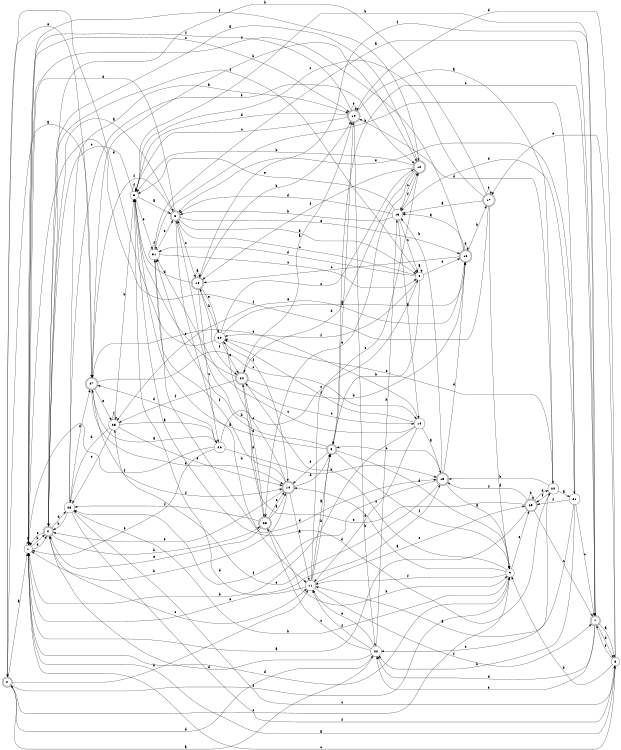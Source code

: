 digraph n26_2 {
__start0 [label="" shape="none"];

rankdir=LR;
size="8,5";

s0 [style="rounded,filled", color="black", fillcolor="white" shape="doublecircle", label="0"];
s1 [style="filled", color="black", fillcolor="white" shape="circle", label="1"];
s2 [style="rounded,filled", color="black", fillcolor="white" shape="doublecircle", label="2"];
s3 [style="rounded,filled", color="black", fillcolor="white" shape="doublecircle", label="3"];
s4 [style="filled", color="black", fillcolor="white" shape="circle", label="4"];
s5 [style="rounded,filled", color="black", fillcolor="white" shape="doublecircle", label="5"];
s6 [style="filled", color="black", fillcolor="white" shape="circle", label="6"];
s7 [style="rounded,filled", color="black", fillcolor="white" shape="doublecircle", label="7"];
s8 [style="filled", color="black", fillcolor="white" shape="circle", label="8"];
s9 [style="filled", color="black", fillcolor="white" shape="circle", label="9"];
s10 [style="rounded,filled", color="black", fillcolor="white" shape="doublecircle", label="10"];
s11 [style="filled", color="black", fillcolor="white" shape="circle", label="11"];
s12 [style="rounded,filled", color="black", fillcolor="white" shape="doublecircle", label="12"];
s13 [style="filled", color="black", fillcolor="white" shape="circle", label="13"];
s14 [style="filled", color="black", fillcolor="white" shape="circle", label="14"];
s15 [style="rounded,filled", color="black", fillcolor="white" shape="doublecircle", label="15"];
s16 [style="rounded,filled", color="black", fillcolor="white" shape="doublecircle", label="16"];
s17 [style="rounded,filled", color="black", fillcolor="white" shape="doublecircle", label="17"];
s18 [style="rounded,filled", color="black", fillcolor="white" shape="doublecircle", label="18"];
s19 [style="rounded,filled", color="black", fillcolor="white" shape="doublecircle", label="19"];
s20 [style="filled", color="black", fillcolor="white" shape="circle", label="20"];
s21 [style="filled", color="black", fillcolor="white" shape="circle", label="21"];
s22 [style="filled", color="black", fillcolor="white" shape="circle", label="22"];
s23 [style="rounded,filled", color="black", fillcolor="white" shape="doublecircle", label="23"];
s24 [style="rounded,filled", color="black", fillcolor="white" shape="doublecircle", label="24"];
s25 [style="filled", color="black", fillcolor="white" shape="circle", label="25"];
s26 [style="filled", color="black", fillcolor="white" shape="circle", label="26"];
s27 [style="rounded,filled", color="black", fillcolor="white" shape="doublecircle", label="27"];
s28 [style="filled", color="black", fillcolor="white" shape="circle", label="28"];
s29 [style="rounded,filled", color="black", fillcolor="white" shape="doublecircle", label="29"];
s30 [style="filled", color="black", fillcolor="white" shape="circle", label="30"];
s31 [style="filled", color="black", fillcolor="white" shape="circle", label="31"];
s0 -> s1 [label="a"];
s0 -> s11 [label="b"];
s0 -> s9 [label="c"];
s0 -> s22 [label="d"];
s0 -> s27 [label="e"];
s0 -> s9 [label="f"];
s1 -> s1 [label="a"];
s1 -> s2 [label="b"];
s1 -> s19 [label="c"];
s1 -> s2 [label="d"];
s1 -> s15 [label="e"];
s1 -> s12 [label="f"];
s2 -> s3 [label="a"];
s2 -> s23 [label="b"];
s2 -> s11 [label="c"];
s2 -> s28 [label="d"];
s2 -> s1 [label="e"];
s2 -> s4 [label="f"];
s3 -> s4 [label="a"];
s3 -> s11 [label="b"];
s3 -> s18 [label="c"];
s3 -> s1 [label="d"];
s3 -> s16 [label="e"];
s3 -> s27 [label="f"];
s4 -> s4 [label="a"];
s4 -> s5 [label="b"];
s4 -> s3 [label="c"];
s4 -> s31 [label="d"];
s4 -> s16 [label="e"];
s4 -> s30 [label="f"];
s5 -> s6 [label="a"];
s5 -> s31 [label="b"];
s5 -> s19 [label="c"];
s5 -> s9 [label="d"];
s5 -> s10 [label="e"];
s5 -> s9 [label="f"];
s6 -> s3 [label="a"];
s6 -> s7 [label="b"];
s6 -> s2 [label="c"];
s6 -> s20 [label="d"];
s6 -> s31 [label="e"];
s6 -> s6 [label="f"];
s7 -> s8 [label="a"];
s7 -> s8 [label="b"];
s7 -> s5 [label="c"];
s7 -> s22 [label="d"];
s7 -> s22 [label="e"];
s7 -> s18 [label="f"];
s8 -> s1 [label="a"];
s8 -> s9 [label="b"];
s8 -> s1 [label="c"];
s8 -> s19 [label="d"];
s8 -> s17 [label="e"];
s8 -> s7 [label="f"];
s9 -> s10 [label="a"];
s9 -> s28 [label="b"];
s9 -> s24 [label="c"];
s9 -> s1 [label="d"];
s9 -> s29 [label="e"];
s9 -> s11 [label="f"];
s10 -> s11 [label="a"];
s10 -> s1 [label="b"];
s10 -> s30 [label="c"];
s10 -> s5 [label="d"];
s10 -> s2 [label="e"];
s10 -> s31 [label="f"];
s11 -> s5 [label="a"];
s11 -> s5 [label="b"];
s11 -> s12 [label="c"];
s11 -> s6 [label="d"];
s11 -> s29 [label="e"];
s11 -> s7 [label="f"];
s12 -> s2 [label="a"];
s12 -> s6 [label="b"];
s12 -> s13 [label="c"];
s12 -> s24 [label="d"];
s12 -> s23 [label="e"];
s12 -> s18 [label="f"];
s13 -> s14 [label="a"];
s13 -> s3 [label="b"];
s13 -> s4 [label="c"];
s13 -> s3 [label="d"];
s13 -> s6 [label="e"];
s13 -> s12 [label="f"];
s14 -> s15 [label="a"];
s14 -> s1 [label="b"];
s14 -> s31 [label="c"];
s14 -> s11 [label="d"];
s14 -> s27 [label="e"];
s14 -> s30 [label="f"];
s15 -> s9 [label="a"];
s15 -> s13 [label="b"];
s15 -> s5 [label="c"];
s15 -> s16 [label="d"];
s15 -> s25 [label="e"];
s15 -> s28 [label="f"];
s16 -> s13 [label="a"];
s16 -> s17 [label="b"];
s16 -> s18 [label="c"];
s16 -> s16 [label="d"];
s16 -> s25 [label="e"];
s16 -> s1 [label="f"];
s17 -> s13 [label="a"];
s17 -> s2 [label="b"];
s17 -> s6 [label="c"];
s17 -> s9 [label="d"];
s17 -> s17 [label="e"];
s17 -> s1 [label="f"];
s18 -> s18 [label="a"];
s18 -> s19 [label="b"];
s18 -> s26 [label="c"];
s18 -> s6 [label="d"];
s18 -> s30 [label="e"];
s18 -> s24 [label="f"];
s19 -> s20 [label="a"];
s19 -> s22 [label="b"];
s19 -> s6 [label="c"];
s19 -> s6 [label="d"];
s19 -> s19 [label="e"];
s19 -> s1 [label="f"];
s20 -> s21 [label="a"];
s20 -> s15 [label="b"];
s20 -> s22 [label="c"];
s20 -> s19 [label="d"];
s20 -> s30 [label="e"];
s20 -> s29 [label="f"];
s21 -> s11 [label="a"];
s21 -> s22 [label="b"];
s21 -> s7 [label="c"];
s21 -> s13 [label="d"];
s21 -> s3 [label="e"];
s21 -> s29 [label="f"];
s22 -> s0 [label="a"];
s22 -> s13 [label="b"];
s22 -> s23 [label="c"];
s22 -> s2 [label="d"];
s22 -> s11 [label="e"];
s22 -> s11 [label="f"];
s23 -> s10 [label="a"];
s23 -> s9 [label="b"];
s23 -> s10 [label="c"];
s23 -> s24 [label="d"];
s23 -> s2 [label="e"];
s23 -> s28 [label="f"];
s24 -> s19 [label="a"];
s24 -> s16 [label="b"];
s24 -> s14 [label="c"];
s24 -> s23 [label="d"];
s24 -> s6 [label="e"];
s24 -> s25 [label="f"];
s25 -> s26 [label="a"];
s25 -> s6 [label="b"];
s25 -> s28 [label="c"];
s25 -> s28 [label="d"];
s25 -> s10 [label="e"];
s25 -> s25 [label="f"];
s26 -> s27 [label="a"];
s26 -> s15 [label="b"];
s26 -> s4 [label="c"];
s26 -> s27 [label="d"];
s26 -> s1 [label="e"];
s26 -> s1 [label="f"];
s27 -> s0 [label="a"];
s27 -> s12 [label="b"];
s27 -> s14 [label="c"];
s27 -> s10 [label="d"];
s27 -> s25 [label="e"];
s27 -> s10 [label="f"];
s28 -> s19 [label="a"];
s28 -> s2 [label="b"];
s28 -> s8 [label="c"];
s28 -> s27 [label="d"];
s28 -> s12 [label="e"];
s28 -> s8 [label="f"];
s29 -> s1 [label="a"];
s29 -> s29 [label="b"];
s29 -> s7 [label="c"];
s29 -> s20 [label="d"];
s29 -> s3 [label="e"];
s29 -> s15 [label="f"];
s30 -> s16 [label="a"];
s30 -> s18 [label="b"];
s30 -> s12 [label="c"];
s30 -> s0 [label="d"];
s30 -> s24 [label="e"];
s30 -> s10 [label="f"];
s31 -> s7 [label="a"];
s31 -> s21 [label="b"];
s31 -> s4 [label="c"];
s31 -> s15 [label="d"];
s31 -> s3 [label="e"];
s31 -> s31 [label="f"];

}